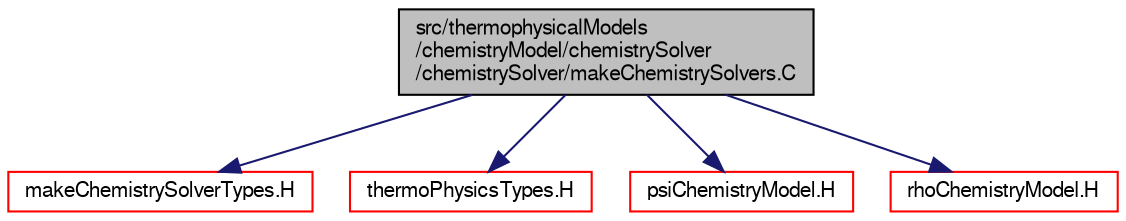 digraph "src/thermophysicalModels/chemistryModel/chemistrySolver/chemistrySolver/makeChemistrySolvers.C"
{
  bgcolor="transparent";
  edge [fontname="FreeSans",fontsize="10",labelfontname="FreeSans",labelfontsize="10"];
  node [fontname="FreeSans",fontsize="10",shape=record];
  Node0 [label="src/thermophysicalModels\l/chemistryModel/chemistrySolver\l/chemistrySolver/makeChemistrySolvers.C",height=0.2,width=0.4,color="black", fillcolor="grey75", style="filled", fontcolor="black"];
  Node0 -> Node1 [color="midnightblue",fontsize="10",style="solid",fontname="FreeSans"];
  Node1 [label="makeChemistrySolverTypes.H",height=0.2,width=0.4,color="red",URL="$a15539.html"];
  Node0 -> Node318 [color="midnightblue",fontsize="10",style="solid",fontname="FreeSans"];
  Node318 [label="thermoPhysicsTypes.H",height=0.2,width=0.4,color="red",URL="$a16463.html",tooltip="Type definitions for thermo-physics models. "];
  Node0 -> Node344 [color="midnightblue",fontsize="10",style="solid",fontname="FreeSans"];
  Node344 [label="psiChemistryModel.H",height=0.2,width=0.4,color="red",URL="$a15509.html"];
  Node0 -> Node356 [color="midnightblue",fontsize="10",style="solid",fontname="FreeSans"];
  Node356 [label="rhoChemistryModel.H",height=0.2,width=0.4,color="red",URL="$a15521.html"];
}
